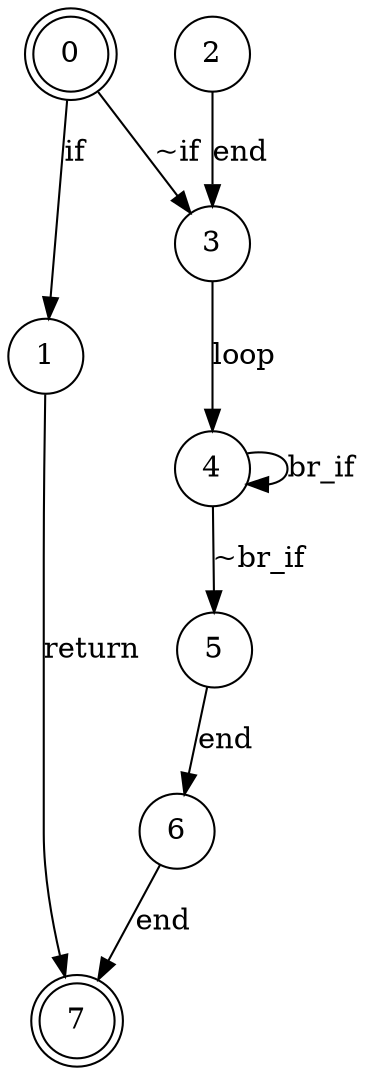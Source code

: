 digraph finite_state_machine {
    node [shape = doublecircle]; 0 7;
    node [shape = circle];
    0 -> 1[label = "if"];
    0 -> 3[label = "~if"];
    1 -> 7[label = "return"];
    2 -> 3[label = "end"];
    3 -> 4[label = "loop"];
    4 -> 5[label = "~br_if"];
    4 -> 4[label = "br_if"];
    5 -> 6[label = "end"];
    6 -> 7[label = "end"];
}
